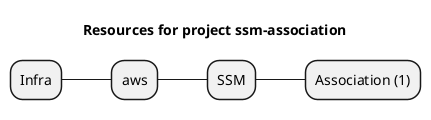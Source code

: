 @startmindmap
title Resources for project ssm-association
skinparam monochrome true
+ Infra
++ aws
+++ SSM
++++ Association (1)
@endmindmap